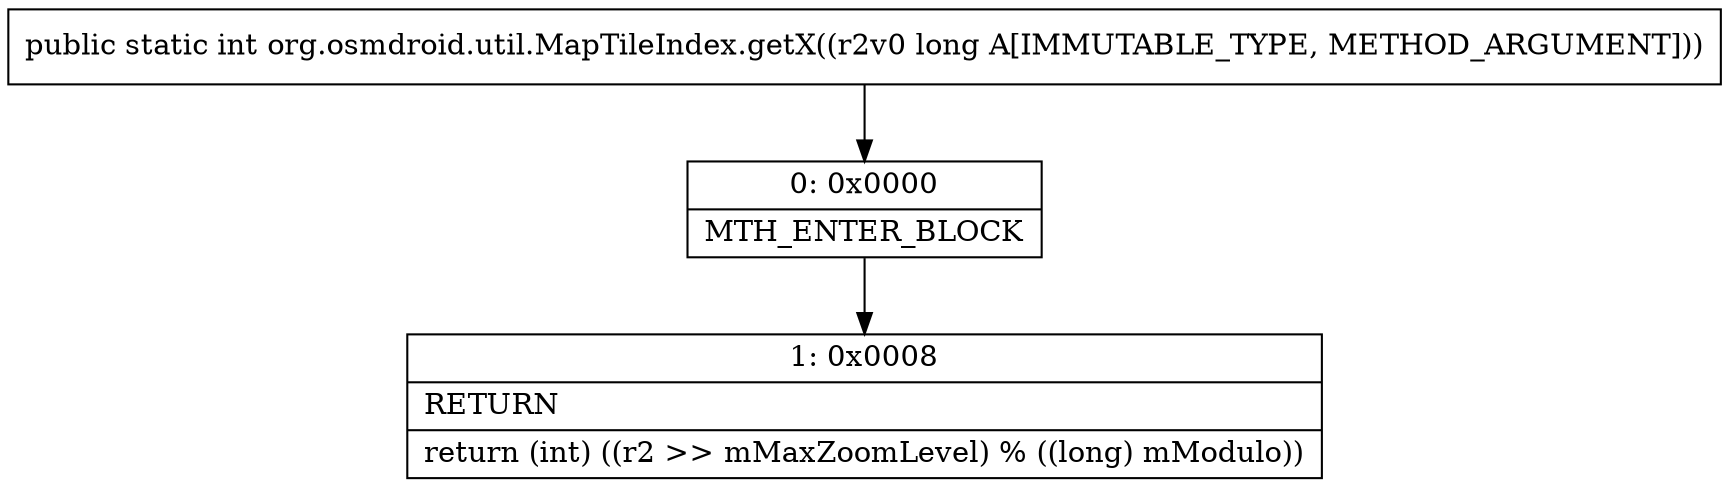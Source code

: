 digraph "CFG fororg.osmdroid.util.MapTileIndex.getX(J)I" {
Node_0 [shape=record,label="{0\:\ 0x0000|MTH_ENTER_BLOCK\l}"];
Node_1 [shape=record,label="{1\:\ 0x0008|RETURN\l|return (int) ((r2 \>\> mMaxZoomLevel) % ((long) mModulo))\l}"];
MethodNode[shape=record,label="{public static int org.osmdroid.util.MapTileIndex.getX((r2v0 long A[IMMUTABLE_TYPE, METHOD_ARGUMENT])) }"];
MethodNode -> Node_0;
Node_0 -> Node_1;
}

